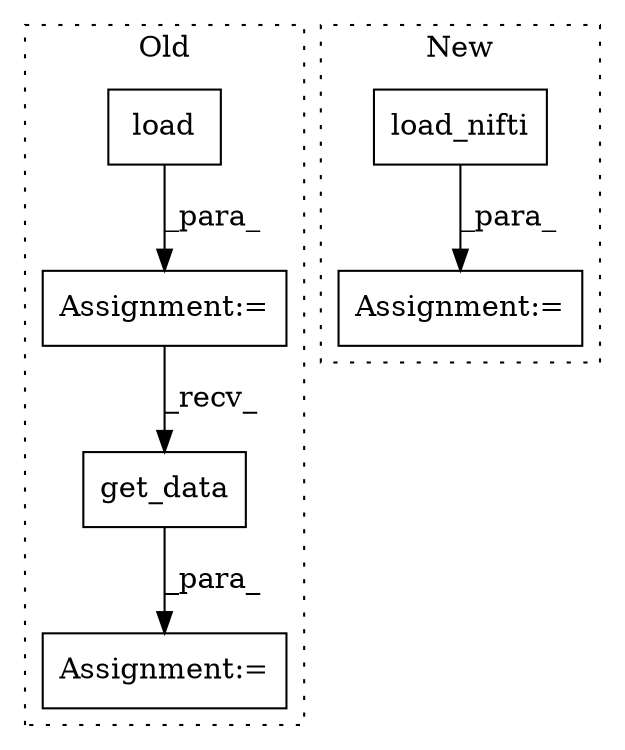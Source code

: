 digraph G {
subgraph cluster0 {
1 [label="get_data" a="32" s="960" l="10" shape="box"];
4 [label="Assignment:=" a="7" s="955" l="1" shape="box"];
5 [label="load" a="32" s="930,940" l="5,1" shape="box"];
6 [label="Assignment:=" a="7" s="921" l="1" shape="box"];
label = "Old";
style="dotted";
}
subgraph cluster1 {
2 [label="load_nifti" a="32" s="992,1013" l="11,1" shape="box"];
3 [label="Assignment:=" a="7" s="990" l="2" shape="box"];
label = "New";
style="dotted";
}
1 -> 4 [label="_para_"];
2 -> 3 [label="_para_"];
5 -> 6 [label="_para_"];
6 -> 1 [label="_recv_"];
}